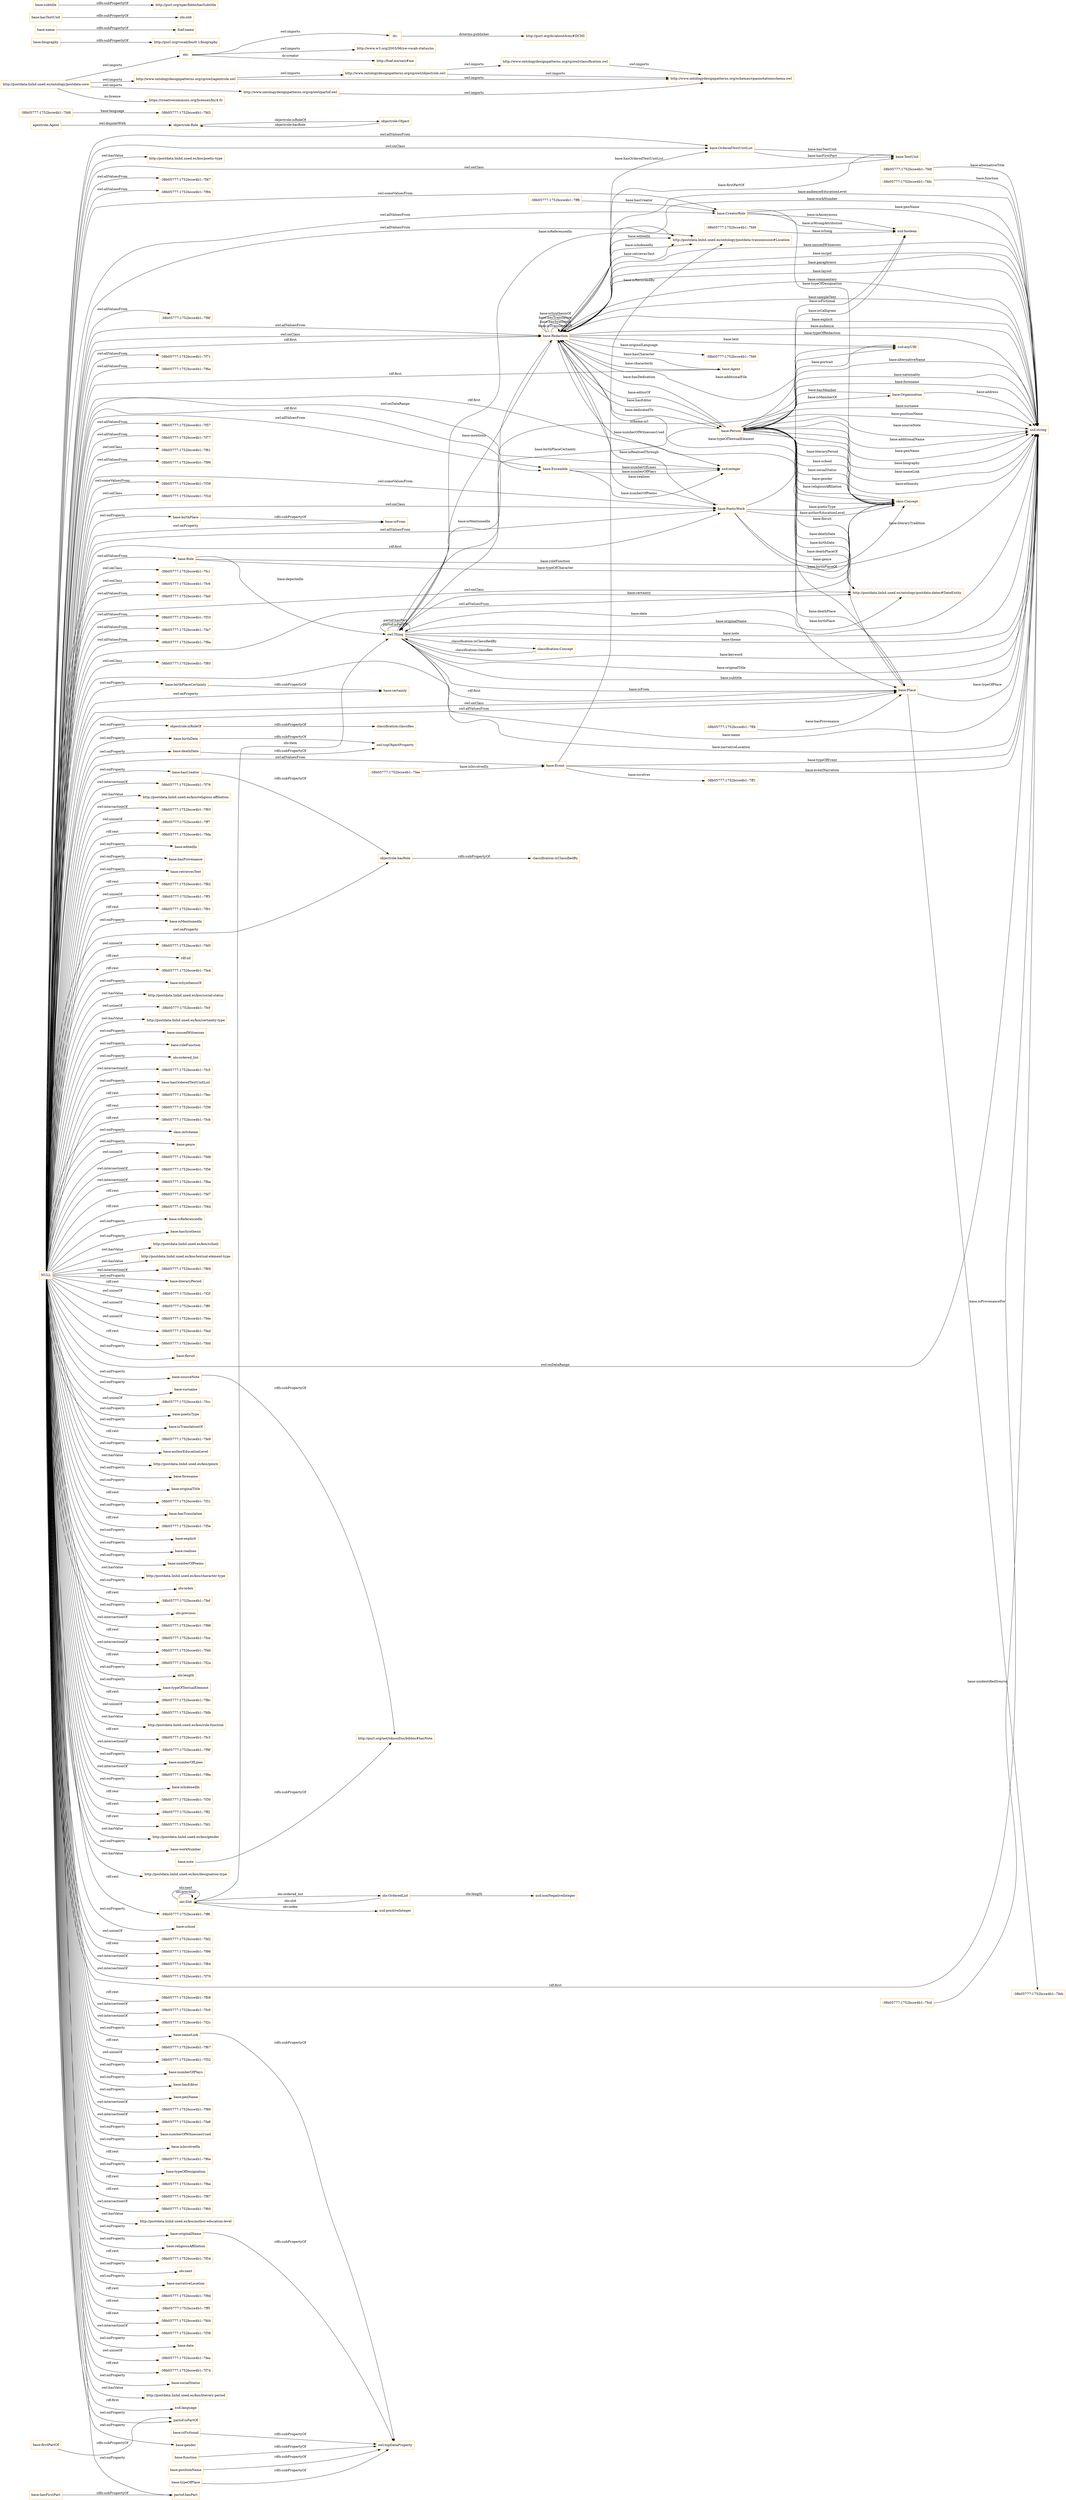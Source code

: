 digraph ar2dtool_diagram { 
rankdir=LR;
size="1501"
node [shape = rectangle, color="orange"]; "-38b05777:1752bcce4b1:-7f47" "-38b05777:1752bcce4b1:-7f94" "base:Role" "base:OrderedTextUnitList" "-38b05777:1752bcce4b1:-7f8f" "agentrole:Agent" "base:Agent" "base:CreatorRole" "base:Person" "-38b05777:1752bcce4b1:-7fee" "-38b05777:1752bcce4b1:-7ff4" "base:Organisation" "-38b05777:1752bcce4b1:-7f71" "-38b05777:1752bcce4b1:-7fcd" "-38b05777:1752bcce4b1:-7f6a" "-38b05777:1752bcce4b1:-7fdf" "base:Redaction" "base:Ensemble" "-38b05777:1752bcce4b1:-7f57" "-38b05777:1752bcce4b1:-7f77" "-38b05777:1752bcce4b1:-7feb" "-38b05777:1752bcce4b1:-7ff1" "-38b05777:1752bcce4b1:-7f61" "-38b05777:1752bcce4b1:-7fd9" "-38b05777:1752bcce4b1:-7f99" "base:TextUnit" "-38b05777:1752bcce4b1:-7ff8" "-38b05777:1752bcce4b1:-7f39" "-38b05777:1752bcce4b1:-7f2d" "-38b05777:1752bcce4b1:-7fdc" "skos:Concept" "http://postdata.linhd.uned.es/ontology/postdata-dates#DateEntity" "base:Place" "-38b05777:1752bcce4b1:-7fc1" "-38b05777:1752bcce4b1:-7fc6" "-38b05777:1752bcce4b1:-7fa0" "base:Event" "-38b05777:1752bcce4b1:-7f33" "-38b05777:1752bcce4b1:-7fa7" "-38b05777:1752bcce4b1:-7f8a" "http://postdata.linhd.uned.es/ontology/postdata-transmission#Location" "-38b05777:1752bcce4b1:-7f85" "base:PoeticWork" "-38b05777:1752bcce4b1:-7fd6" "owl:Thing" "objectrole:Role" "objectrole:Object" "olo:Slot" "olo:OrderedList" "classification:Concept" ; /*classes style*/
	"base:deathDate" -> "owl:topObjectProperty" [ label = "rdfs:subPropertyOf" ];
	"http://www.ontologydesignpatterns.org/cp/owl/objectrole.owl" -> "http://www.ontologydesignpatterns.org/cp/owl/classification.owl" [ label = "owl:imports" ];
	"http://www.ontologydesignpatterns.org/cp/owl/objectrole.owl" -> "http://www.ontologydesignpatterns.org/schemas/cpannotationschema.owl" [ label = "owl:imports" ];
	"http://www.ontologydesignpatterns.org/cp/owl/classification.owl" -> "http://www.ontologydesignpatterns.org/schemas/cpannotationschema.owl" [ label = "owl:imports" ];
	"base:firstPartOf" -> "partof:isPartOf" [ label = "rdfs:subPropertyOf" ];
	"agentrole:Agent" -> "objectrole:Role" [ label = "owl:disjointWith" ];
	"dc:" -> "http://purl.org/dc/aboutdcmi#DCMI" [ label = "dcterms:publisher" ];
	"olo:" -> "http://www.w3.org/2003/06/sw-vocab-status/ns" [ label = "owl:imports" ];
	"olo:" -> "dc:" [ label = "owl:imports" ];
	"olo:" -> "http://foaf.me/zazi#me" [ label = "dc:creator" ];
	"base:birthPlaceCertainty" -> "base:certainty" [ label = "rdfs:subPropertyOf" ];
	"base:biography" -> "http://purl.org/vocab/bio/0.1/biography" [ label = "rdfs:subPropertyOf" ];
	"objectrole:isRoleOf" -> "classification:classifies" [ label = "rdfs:subPropertyOf" ];
	"base:nameLink" -> "owl:topDataProperty" [ label = "rdfs:subPropertyOf" ];
	"base:sourceNote" -> "http://purl.org/net/nknouf/ns/bibtex#hasNote" [ label = "rdfs:subPropertyOf" ];
	"base:name" -> "foaf:name" [ label = "rdfs:subPropertyOf" ];
	"base:hasTextUnit" -> "olo:slot" [ label = "rdfs:subPropertyOf" ];
	"NULL" -> "-38b05777:1752bcce4b1:-7f76" [ label = "owl:intersectionOf" ];
	"NULL" -> "http://postdata.linhd.uned.es/kos/religious-affiliation" [ label = "owl:hasValue" ];
	"NULL" -> "-38b05777:1752bcce4b1:-7f93" [ label = "owl:intersectionOf" ];
	"NULL" -> "-38b05777:1752bcce4b1:-7ff7" [ label = "owl:unionOf" ];
	"NULL" -> "base:PoeticWork" [ label = "owl:allValuesFrom" ];
	"NULL" -> "base:CreatorRole" [ label = "owl:someValuesFrom" ];
	"NULL" -> "-38b05777:1752bcce4b1:-7fda" [ label = "rdf:rest" ];
	"NULL" -> "base:editedIn" [ label = "owl:onProperty" ];
	"NULL" -> "base:Place" [ label = "rdf:first" ];
	"NULL" -> "base:hasProvenance" [ label = "owl:onProperty" ];
	"NULL" -> "base:retrievesText" [ label = "owl:onProperty" ];
	"NULL" -> "-38b05777:1752bcce4b1:-7f82" [ label = "rdf:rest" ];
	"NULL" -> "base:PoeticWork" [ label = "rdf:first" ];
	"NULL" -> "-38b05777:1752bcce4b1:-7ff3" [ label = "owl:unionOf" ];
	"NULL" -> "-38b05777:1752bcce4b1:-7f91" [ label = "rdf:rest" ];
	"NULL" -> "base:isMentionedIn" [ label = "owl:onProperty" ];
	"NULL" -> "base:birthDate" [ label = "owl:onProperty" ];
	"NULL" -> "-38b05777:1752bcce4b1:-7fd5" [ label = "owl:unionOf" ];
	"NULL" -> "rdf:nil" [ label = "rdf:rest" ];
	"NULL" -> "-38b05777:1752bcce4b1:-7fa4" [ label = "rdf:rest" ];
	"NULL" -> "base:isSynthesisOf" [ label = "owl:onProperty" ];
	"NULL" -> "http://postdata.linhd.uned.es/kos/social-status" [ label = "owl:hasValue" ];
	"NULL" -> "base:birthPlaceCertainty" [ label = "owl:onProperty" ];
	"NULL" -> "-38b05777:1752bcce4b1:-7fcf" [ label = "owl:unionOf" ];
	"NULL" -> "http://postdata.linhd.uned.es/kos/certainty-type" [ label = "owl:hasValue" ];
	"NULL" -> "base:unusedWitnesses" [ label = "owl:onProperty" ];
	"NULL" -> "objectrole:isRoleOf" [ label = "owl:onProperty" ];
	"NULL" -> "base:roleFunction" [ label = "owl:onProperty" ];
	"NULL" -> "partof:isPartOf" [ label = "owl:onProperty" ];
	"NULL" -> "olo:ordered_list" [ label = "owl:onProperty" ];
	"NULL" -> "-38b05777:1752bcce4b1:-7fc5" [ label = "owl:intersectionOf" ];
	"NULL" -> "base:hasOrderedTextUnitList" [ label = "owl:onProperty" ];
	"NULL" -> "-38b05777:1752bcce4b1:-7fc6" [ label = "owl:onClass" ];
	"NULL" -> "-38b05777:1752bcce4b1:-7fec" [ label = "rdf:rest" ];
	"NULL" -> "-38b05777:1752bcce4b1:-7f36" [ label = "rdf:rest" ];
	"NULL" -> "-38b05777:1752bcce4b1:-7fcb" [ label = "rdf:rest" ];
	"NULL" -> "base:Role" [ label = "owl:allValuesFrom" ];
	"NULL" -> "skos:inScheme" [ label = "owl:onProperty" ];
	"NULL" -> "base:genre" [ label = "owl:onProperty" ];
	"NULL" -> "-38b05777:1752bcce4b1:-7fd8" [ label = "owl:unionOf" ];
	"NULL" -> "base:OrderedTextUnitList" [ label = "owl:allValuesFrom" ];
	"NULL" -> "-38b05777:1752bcce4b1:-7f56" [ label = "owl:intersectionOf" ];
	"NULL" -> "-38b05777:1752bcce4b1:-7fba" [ label = "owl:intersectionOf" ];
	"NULL" -> "-38b05777:1752bcce4b1:-7fd7" [ label = "rdf:rest" ];
	"NULL" -> "base:CreatorRole" [ label = "owl:allValuesFrom" ];
	"NULL" -> "http://postdata.linhd.uned.es/ontology/postdata-dates#DateEntity" [ label = "owl:onClass" ];
	"NULL" -> "base:Ensemble" [ label = "owl:allValuesFrom" ];
	"NULL" -> "-38b05777:1752bcce4b1:-7f44" [ label = "rdf:rest" ];
	"NULL" -> "base:isReferencedIn" [ label = "owl:onProperty" ];
	"NULL" -> "base:hasSynthesis" [ label = "owl:onProperty" ];
	"NULL" -> "base:Agent" [ label = "rdf:first" ];
	"NULL" -> "http://postdata.linhd.uned.es/kos/school" [ label = "owl:hasValue" ];
	"NULL" -> "skos:Concept" [ label = "rdf:first" ];
	"NULL" -> "http://postdata.linhd.uned.es/kos/textual-element-type" [ label = "owl:hasValue" ];
	"NULL" -> "-38b05777:1752bcce4b1:-7f69" [ label = "owl:intersectionOf" ];
	"NULL" -> "base:literaryPeriod" [ label = "owl:onProperty" ];
	"NULL" -> "-38b05777:1752bcce4b1:-7f2f" [ label = "rdf:rest" ];
	"NULL" -> "-38b05777:1752bcce4b1:-7ff0" [ label = "owl:unionOf" ];
	"NULL" -> "-38b05777:1752bcce4b1:-7fde" [ label = "owl:unionOf" ];
	"NULL" -> "-38b05777:1752bcce4b1:-7fed" [ label = "owl:unionOf" ];
	"NULL" -> "-38b05777:1752bcce4b1:-7fdd" [ label = "rdf:rest" ];
	"NULL" -> "base:floruit" [ label = "owl:onProperty" ];
	"NULL" -> "xsd:string" [ label = "owl:onDataRange" ];
	"NULL" -> "base:surname" [ label = "owl:onProperty" ];
	"NULL" -> "-38b05777:1752bcce4b1:-7fcc" [ label = "owl:unionOf" ];
	"NULL" -> "base:poeticType" [ label = "owl:onProperty" ];
	"NULL" -> "base:isTranslationOf" [ label = "owl:onProperty" ];
	"NULL" -> "-38b05777:1752bcce4b1:-7fe9" [ label = "rdf:rest" ];
	"NULL" -> "base:authorEducationLevel" [ label = "owl:onProperty" ];
	"NULL" -> "http://postdata.linhd.uned.es/kos/genre" [ label = "owl:hasValue" ];
	"NULL" -> "base:forename" [ label = "owl:onProperty" ];
	"NULL" -> "base:originalTitle" [ label = "owl:onProperty" ];
	"NULL" -> "-38b05777:1752bcce4b1:-7f31" [ label = "rdf:rest" ];
	"NULL" -> "base:hasTranslation" [ label = "owl:onProperty" ];
	"NULL" -> "-38b05777:1752bcce4b1:-7f5e" [ label = "rdf:rest" ];
	"NULL" -> "-38b05777:1752bcce4b1:-7fa7" [ label = "owl:allValuesFrom" ];
	"NULL" -> "base:Redaction" [ label = "owl:allValuesFrom" ];
	"NULL" -> "base:explicit" [ label = "owl:onProperty" ];
	"NULL" -> "-38b05777:1752bcce4b1:-7fc1" [ label = "owl:onClass" ];
	"NULL" -> "base:realises" [ label = "owl:onProperty" ];
	"NULL" -> "base:numberOfPoems" [ label = "owl:onProperty" ];
	"NULL" -> "base:PoeticWork" [ label = "owl:someValuesFrom" ];
	"NULL" -> "http://postdata.linhd.uned.es/kos/character-type" [ label = "owl:hasValue" ];
	"NULL" -> "olo:index" [ label = "owl:onProperty" ];
	"NULL" -> "-38b05777:1752bcce4b1:-7fef" [ label = "rdf:rest" ];
	"NULL" -> "olo:previous" [ label = "owl:onProperty" ];
	"NULL" -> "-38b05777:1752bcce4b1:-7f98" [ label = "owl:intersectionOf" ];
	"NULL" -> "-38b05777:1752bcce4b1:-7fce" [ label = "rdf:rest" ];
	"NULL" -> "-38b05777:1752bcce4b1:-7f46" [ label = "owl:intersectionOf" ];
	"NULL" -> "-38b05777:1752bcce4b1:-7f2a" [ label = "rdf:rest" ];
	"NULL" -> "base:PoeticWork" [ label = "owl:onClass" ];
	"NULL" -> "xsd:string" [ label = "rdf:first" ];
	"NULL" -> "olo:length" [ label = "owl:onProperty" ];
	"NULL" -> "base:typeOfTextualElement" [ label = "owl:onProperty" ];
	"NULL" -> "-38b05777:1752bcce4b1:-7f8c" [ label = "rdf:rest" ];
	"NULL" -> "-38b05777:1752bcce4b1:-7fdb" [ label = "owl:unionOf" ];
	"NULL" -> "http://postdata.linhd.uned.es/kos/role-function" [ label = "owl:hasValue" ];
	"NULL" -> "-38b05777:1752bcce4b1:-7fc3" [ label = "rdf:rest" ];
	"NULL" -> "-38b05777:1752bcce4b1:-7f9f" [ label = "owl:intersectionOf" ];
	"NULL" -> "base:numberOfLines" [ label = "owl:onProperty" ];
	"NULL" -> "-38b05777:1752bcce4b1:-7f8e" [ label = "owl:intersectionOf" ];
	"NULL" -> "base:isIndexedIn" [ label = "owl:onProperty" ];
	"NULL" -> "-38b05777:1752bcce4b1:-7f77" [ label = "owl:allValuesFrom" ];
	"NULL" -> "-38b05777:1752bcce4b1:-7f30" [ label = "rdf:rest" ];
	"NULL" -> "-38b05777:1752bcce4b1:-7f57" [ label = "owl:allValuesFrom" ];
	"NULL" -> "-38b05777:1752bcce4b1:-7f47" [ label = "owl:allValuesFrom" ];
	"NULL" -> "-38b05777:1752bcce4b1:-7ff2" [ label = "rdf:rest" ];
	"NULL" -> "-38b05777:1752bcce4b1:-7fd1" [ label = "rdf:rest" ];
	"NULL" -> "-38b05777:1752bcce4b1:-7f8a" [ label = "owl:allValuesFrom" ];
	"NULL" -> "-38b05777:1752bcce4b1:-7f61" [ label = "owl:onClass" ];
	"NULL" -> "http://postdata.linhd.uned.es/kos/gender" [ label = "owl:hasValue" ];
	"NULL" -> "base:workNumber" [ label = "owl:onProperty" ];
	"NULL" -> "base:hasCreator" [ label = "owl:onProperty" ];
	"NULL" -> "http://postdata.linhd.uned.es/kos/designation-type" [ label = "owl:hasValue" ];
	"NULL" -> "base:deathDate" [ label = "owl:onProperty" ];
	"NULL" -> "-38b05777:1752bcce4b1:-7ff6" [ label = "rdf:rest" ];
	"NULL" -> "base:isFrom" [ label = "owl:onProperty" ];
	"NULL" -> "base:school" [ label = "owl:onProperty" ];
	"NULL" -> "base:Redaction" [ label = "owl:onClass" ];
	"NULL" -> "-38b05777:1752bcce4b1:-7fd2" [ label = "owl:unionOf" ];
	"NULL" -> "-38b05777:1752bcce4b1:-7f96" [ label = "rdf:rest" ];
	"NULL" -> "-38b05777:1752bcce4b1:-7f84" [ label = "owl:intersectionOf" ];
	"NULL" -> "-38b05777:1752bcce4b1:-7f70" [ label = "owl:intersectionOf" ];
	"NULL" -> "xsd:integer" [ label = "owl:onDataRange" ];
	"NULL" -> "-38b05777:1752bcce4b1:-7f71" [ label = "owl:allValuesFrom" ];
	"NULL" -> "-38b05777:1752bcce4b1:-7fb8" [ label = "rdf:rest" ];
	"NULL" -> "-38b05777:1752bcce4b1:-7fc0" [ label = "owl:intersectionOf" ];
	"NULL" -> "-38b05777:1752bcce4b1:-7f2c" [ label = "owl:intersectionOf" ];
	"NULL" -> "-38b05777:1752bcce4b1:-7f67" [ label = "rdf:rest" ];
	"NULL" -> "partof:hasPart" [ label = "owl:onProperty" ];
	"NULL" -> "objectrole:hasRole" [ label = "owl:onProperty" ];
	"NULL" -> "-38b05777:1752bcce4b1:-7f32" [ label = "owl:unionOf" ];
	"NULL" -> "-38b05777:1752bcce4b1:-7f39" [ label = "owl:someValuesFrom" ];
	"NULL" -> "base:Place" [ label = "owl:onClass" ];
	"NULL" -> "base:numberOfPlays" [ label = "owl:onProperty" ];
	"NULL" -> "-38b05777:1752bcce4b1:-7f6a" [ label = "owl:allValuesFrom" ];
	"NULL" -> "base:hasEditor" [ label = "owl:onProperty" ];
	"NULL" -> "base:penName" [ label = "owl:onProperty" ];
	"NULL" -> "-38b05777:1752bcce4b1:-7f89" [ label = "owl:intersectionOf" ];
	"NULL" -> "base:nameLink" [ label = "owl:onProperty" ];
	"NULL" -> "base:Ensemble" [ label = "rdf:first" ];
	"NULL" -> "-38b05777:1752bcce4b1:-7fa6" [ label = "owl:intersectionOf" ];
	"NULL" -> "-38b05777:1752bcce4b1:-7fa0" [ label = "owl:allValuesFrom" ];
	"NULL" -> "-38b05777:1752bcce4b1:-7f8f" [ label = "owl:allValuesFrom" ];
	"NULL" -> "base:numberOfWitnessesUsed" [ label = "owl:onProperty" ];
	"NULL" -> "base:isInvolvedIn" [ label = "owl:onProperty" ];
	"NULL" -> "-38b05777:1752bcce4b1:-7f6e" [ label = "rdf:rest" ];
	"NULL" -> "base:typeOfDesignation" [ label = "owl:onProperty" ];
	"NULL" -> "-38b05777:1752bcce4b1:-7fbe" [ label = "rdf:rest" ];
	"NULL" -> "http://postdata.linhd.uned.es/ontology/postdata-transmission#Location" [ label = "owl:allValuesFrom" ];
	"NULL" -> "-38b05777:1752bcce4b1:-7f87" [ label = "rdf:rest" ];
	"NULL" -> "base:Redaction" [ label = "rdf:first" ];
	"NULL" -> "-38b05777:1752bcce4b1:-7f99" [ label = "owl:allValuesFrom" ];
	"NULL" -> "-38b05777:1752bcce4b1:-7f60" [ label = "owl:intersectionOf" ];
	"NULL" -> "-38b05777:1752bcce4b1:-7f94" [ label = "owl:allValuesFrom" ];
	"NULL" -> "http://postdata.linhd.uned.es/kos/author-education-level" [ label = "owl:hasValue" ];
	"NULL" -> "base:originalName" [ label = "owl:onProperty" ];
	"NULL" -> "base:religiousAffiliation" [ label = "owl:onProperty" ];
	"NULL" -> "-38b05777:1752bcce4b1:-7f54" [ label = "rdf:rest" ];
	"NULL" -> "olo:next" [ label = "owl:onProperty" ];
	"NULL" -> "base:sourceNote" [ label = "owl:onProperty" ];
	"NULL" -> "base:narrativeLocation" [ label = "owl:onProperty" ];
	"NULL" -> "-38b05777:1752bcce4b1:-7f9d" [ label = "rdf:rest" ];
	"NULL" -> "-38b05777:1752bcce4b1:-7ff5" [ label = "rdf:rest" ];
	"NULL" -> "-38b05777:1752bcce4b1:-7fd4" [ label = "rdf:rest" ];
	"NULL" -> "-38b05777:1752bcce4b1:-7f38" [ label = "owl:intersectionOf" ];
	"NULL" -> "base:certainty" [ label = "owl:onProperty" ];
	"NULL" -> "base:date" [ label = "owl:onProperty" ];
	"NULL" -> "-38b05777:1752bcce4b1:-7fea" [ label = "owl:unionOf" ];
	"NULL" -> "-38b05777:1752bcce4b1:-7f74" [ label = "rdf:rest" ];
	"NULL" -> "-38b05777:1752bcce4b1:-7f33" [ label = "owl:allValuesFrom" ];
	"NULL" -> "-38b05777:1752bcce4b1:-7f85" [ label = "owl:onClass" ];
	"NULL" -> "base:TextUnit" [ label = "owl:onClass" ];
	"NULL" -> "base:Place" [ label = "owl:allValuesFrom" ];
	"NULL" -> "base:socialStatus" [ label = "owl:onProperty" ];
	"NULL" -> "http://postdata.linhd.uned.es/kos/literary-period" [ label = "owl:hasValue" ];
	"NULL" -> "http://postdata.linhd.uned.es/ontology/postdata-dates#DateEntity" [ label = "owl:allValuesFrom" ];
	"NULL" -> "xsd:language" [ label = "rdf:first" ];
	"NULL" -> "base:OrderedTextUnitList" [ label = "owl:onClass" ];
	"NULL" -> "base:gender" [ label = "owl:onProperty" ];
	"NULL" -> "http://postdata.linhd.uned.es/kos/poetic-type" [ label = "owl:hasValue" ];
	"NULL" -> "-38b05777:1752bcce4b1:-7f2d" [ label = "owl:onClass" ];
	"NULL" -> "base:Event" [ label = "owl:allValuesFrom" ];
	"NULL" -> "base:birthPlace" [ label = "owl:onProperty" ];
	"base:hasFirstPart" -> "partof:hasPart" [ label = "rdfs:subPropertyOf" ];
	"base:hasCreator" -> "objectrole:hasRole" [ label = "rdfs:subPropertyOf" ];
	"base:birthPlace" -> "base:isFrom" [ label = "rdfs:subPropertyOf" ];
	"http://www.ontologydesignpatterns.org/cp/owl/agentrole.owl" -> "http://www.ontologydesignpatterns.org/cp/owl/objectrole.owl" [ label = "owl:imports" ];
	"http://www.ontologydesignpatterns.org/cp/owl/agentrole.owl" -> "http://www.ontologydesignpatterns.org/schemas/cpannotationschema.owl" [ label = "owl:imports" ];
	"base:isFictional" -> "owl:topDataProperty" [ label = "rdfs:subPropertyOf" ];
	"base:subtitle" -> "http://purl.org/spar/fabio/hasSubtitle" [ label = "rdfs:subPropertyOf" ];
	"base:function" -> "owl:topDataProperty" [ label = "rdfs:subPropertyOf" ];
	"base:originalName" -> "owl:topDataProperty" [ label = "rdfs:subPropertyOf" ];
	"http://www.ontologydesignpatterns.org/cp/owl/partof.owl" -> "http://www.ontologydesignpatterns.org/schemas/cpannotationschema.owl" [ label = "owl:imports" ];
	"http://postdata.linhd.uned.es/ontology/postdata-core" -> "https://creativecommons.org/licenses/by/4.0/" [ label = "ns:license" ];
	"http://postdata.linhd.uned.es/ontology/postdata-core" -> "http://www.ontologydesignpatterns.org/cp/owl/partof.owl" [ label = "owl:imports" ];
	"http://postdata.linhd.uned.es/ontology/postdata-core" -> "http://www.ontologydesignpatterns.org/cp/owl/agentrole.owl" [ label = "owl:imports" ];
	"http://postdata.linhd.uned.es/ontology/postdata-core" -> "olo:" [ label = "owl:imports" ];
	"base:note" -> "http://purl.org/net/nknouf/ns/bibtex#hasNote" [ label = "rdfs:subPropertyOf" ];
	"base:birthDate" -> "owl:topObjectProperty" [ label = "rdfs:subPropertyOf" ];
	"base:positionName" -> "owl:topDataProperty" [ label = "rdfs:subPropertyOf" ];
	"objectrole:hasRole" -> "classification:isClassifiedBy" [ label = "rdfs:subPropertyOf" ];
	"base:typeOfPlace" -> "owl:topDataProperty" [ label = "rdfs:subPropertyOf" ];
	"base:Redaction" -> "owl:Thing" [ label = "base:mentions" ];
	"base:Person" -> "xsd:boolean" [ label = "base:isFictional" ];
	"owl:Thing" -> "xsd:string" [ label = "base:narrativeLocation" ];
	"base:CreatorRole" -> "xsd:string" [ label = "base:penName" ];
	"base:Person" -> "base:Place" [ label = "base:deathPlace" ];
	"base:Ensemble" -> "xsd:integer" [ label = "base:numberOfLines" ];
	"base:Redaction" -> "xsd:string" [ label = "base:audienceEducationLevel" ];
	"base:Event" -> "xsd:string" [ label = "base:eventNarration" ];
	"base:Redaction" -> "xsd:string" [ label = "base:workNumber" ];
	"owl:Thing" -> "xsd:string" [ label = "base:originalName" ];
	"base:OrderedTextUnitList" -> "base:TextUnit" [ label = "base:hasTextUnit" ];
	"base:Redaction" -> "base:Person" [ label = "base:hasEditor" ];
	"olo:Slot" -> "olo:Slot" [ label = "olo:previous" ];
	"base:Redaction" -> "xsd:string" [ label = "base:unusedWitnesses" ];
	"base:Place" -> "base:Person" [ label = "base:deathPlaceOf" ];
	"base:Person" -> "http://postdata.linhd.uned.es/ontology/postdata-dates#DateEntity" [ label = "base:floruit" ];
	"base:Person" -> "xsd:string" [ label = "base:surname" ];
	"base:Person" -> "xsd:string" [ label = "base:positionName" ];
	"classification:Concept" -> "owl:Thing" [ label = "classification:classifies" ];
	"-38b05777:1752bcce4b1:-7ff8" -> "base:CreatorRole" [ label = "base:hasCreator" ];
	"base:Redaction" -> "xsd:string" [ label = "base:paraphrasis" ];
	"base:Person" -> "base:Redaction" [ label = "base:hasDedication" ];
	"base:Event" -> "xsd:string" [ label = "base:typeOfEvent" ];
	"base:Person" -> "http://postdata.linhd.uned.es/ontology/postdata-dates#DateEntity" [ label = "base:deathDate" ];
	"base:Person" -> "base:Place" [ label = "base:birthPlace" ];
	"base:Event" -> "http://postdata.linhd.uned.es/ontology/postdata-transmission#Location" [ label = "base:isRecordedBy" ];
	"base:CreatorRole" -> "xsd:boolean" [ label = "base:isAnonymous" ];
	"base:Redaction" -> "base:Agent" [ label = "base:hasCharacter" ];
	"base:Redaction" -> "xsd:anyURI" [ label = "base:text" ];
	"base:Redaction" -> "xsd:anyURI" [ label = "base:additionalFile" ];
	"base:Person" -> "base:Organisation" [ label = "base:isMemberOf" ];
	"base:Redaction" -> "xsd:string" [ label = "base:layout" ];
	"base:PoeticWork" -> "xsd:boolean" [ label = "base:isCalligram" ];
	"olo:Slot" -> "olo:OrderedList" [ label = "olo:ordered_list" ];
	"base:Redaction" -> "http://postdata.linhd.uned.es/ontology/postdata-transmission#Location" [ label = "base:editedIn" ];
	"base:Redaction" -> "skos:Concept" [ label = "base:typeOfTextualElement" ];
	"olo:OrderedList" -> "xsd:nonNegativeInteger" [ label = "olo:length" ];
	"-38b05777:1752bcce4b1:-7fee" -> "base:Event" [ label = "base:isInvolvedIn" ];
	"base:PoeticWork" -> "base:Redaction" [ label = "base:isRealisedThrough" ];
	"base:Redaction" -> "base:PoeticWork" [ label = "base:realises" ];
	"base:Person" -> "skos:Concept" [ label = "base:religiousAffiliation" ];
	"base:Person" -> "xsd:string" [ label = "base:sourceNote" ];
	"base:Redaction" -> "xsd:string" [ label = "base:sampleText" ];
	"base:Redaction" -> "xsd:string" [ label = "base:incipit" ];
	"base:Person" -> "http://postdata.linhd.uned.es/ontology/postdata-dates#DateEntity" [ label = "base:birthDate" ];
	"base:Person" -> "owl:Thing" [ label = "base:birthPlaceCertainty" ];
	"base:Person" -> "skos:Concept" [ label = "base:literaryPeriod" ];
	"base:Person" -> "xsd:string" [ label = "base:additionalName" ];
	"base:Person" -> "xsd:string" [ label = "base:genName" ];
	"base:Person" -> "base:Redaction" [ label = "base:editorOf" ];
	"base:CreatorRole" -> "skos:Concept" [ label = "base:typeOfDesignation" ];
	"base:Person" -> "xsd:string" [ label = "base:biography" ];
	"base:Redaction" -> "base:Redaction" [ label = "base:isTranslationOf" ];
	"owl:Thing" -> "skos:Concept" [ label = "base:certainty" ];
	"base:Redaction" -> "base:Redaction" [ label = "base:hasSynthesis" ];
	"olo:OrderedList" -> "olo:Slot" [ label = "olo:slot" ];
	"base:Person" -> "skos:Concept" [ label = "base:school" ];
	"olo:Slot" -> "olo:Slot" [ label = "olo:next" ];
	"owl:Thing" -> "xsd:anyURI" [ label = "schema:url" ];
	"owl:Thing" -> "http://postdata.linhd.uned.es/ontology/postdata-transmission#Location" [ label = "base:isReferencedIn" ];
	"base:PoeticWork" -> "xsd:string" [ label = "base:literaryTradition" ];
	"owl:Thing" -> "xsd:string" [ label = "base:note" ];
	"-38b05777:1752bcce4b1:-7fcd" -> "xsd:string" [ label = "base:unidentifiedSource" ];
	"owl:Thing" -> "xsd:string" [ label = "base:theme" ];
	"base:Event" -> "-38b05777:1752bcce4b1:-7ff1" [ label = "base:involves" ];
	"base:Role" -> "skos:Concept" [ label = "base:roleFunction" ];
	"base:PoeticWork" -> "skos:Concept" [ label = "base:poeticType" ];
	"olo:Slot" -> "owl:Thing" [ label = "olo:item" ];
	"base:Place" -> "xsd:string" [ label = "base:typeOfPlace" ];
	"-38b05777:1752bcce4b1:-7fd9" -> "xsd:boolean" [ label = "base:isSong" ];
	"base:Person" -> "xsd:string" [ label = "base:nameLink" ];
	"base:Ensemble" -> "xsd:integer" [ label = "base:numberOfPlays" ];
	"base:Place" -> "base:Person" [ label = "base:birthPlaceOf" ];
	"base:Redaction" -> "http://postdata.linhd.uned.es/ontology/postdata-transmission#Location" [ label = "base:isIndexedIn" ];
	"base:Person" -> "xsd:string" [ label = "base:ethnicity" ];
	"owl:Thing" -> "xsd:string" [ label = "base:keyword" ];
	"base:Redaction" -> "xsd:string" [ label = "base:commentary" ];
	"base:Redaction" -> "base:OrderedTextUnitList" [ label = "base:hasOrderedTextUnitList" ];
	"owl:Thing" -> "xsd:string" [ label = "base:originalTitle" ];
	"base:Person" -> "skos:Concept" [ label = "base:socialStatus" ];
	"owl:Thing" -> "classification:Concept" [ label = "classification:isClassifiedBy" ];
	"owl:Thing" -> "owl:Thing" [ label = "partof:isPartOf" ];
	"olo:Slot" -> "xsd:positiveInteger" [ label = "olo:index" ];
	"-38b05777:1752bcce4b1:-7fdc" -> "xsd:string" [ label = "base:function" ];
	"base:PoeticWork" -> "skos:Concept" [ label = "base:authorEducationLevel" ];
	"owl:Thing" -> "base:Place" [ label = "base:isFrom" ];
	"base:Redaction" -> "base:Redaction" [ label = "base:hasTranslation" ];
	"base:CreatorRole" -> "xsd:boolean" [ label = "base:isWrongAttribution" ];
	"owl:Thing" -> "http://postdata.linhd.uned.es/ontology/postdata-dates#DateEntity" [ label = "base:date" ];
	"base:TextUnit" -> "base:Redaction" [ label = "base:firstPartOf" ];
	"base:Person" -> "xsd:string" [ label = "base:alternativeName" ];
	"objectrole:Object" -> "objectrole:Role" [ label = "objectrole:hasRole" ];
	"-38b05777:1752bcce4b1:-7ff4" -> "base:Place" [ label = "base:hasProvenance" ];
	"base:Person" -> "xsd:string" [ label = "base:nationality" ];
	"owl:Thing" -> "base:Redaction" [ label = "base:isMentionedIn" ];
	"base:OrderedTextUnitList" -> "base:TextUnit" [ label = "base:hasFirstPart" ];
	"base:Person" -> "xsd:anyURI" [ label = "base:portrait" ];
	"-38b05777:1752bcce4b1:-7fdf" -> "xsd:string" [ label = "base:alternativeTitle" ];
	"base:Organisation" -> "xsd:string" [ label = "base:address" ];
	"base:Role" -> "skos:Concept" [ label = "base:typeOfCharacter" ];
	"base:Organisation" -> "base:Person" [ label = "base:hasMember" ];
	"base:Place" -> "-38b05777:1752bcce4b1:-7feb" [ label = "base:isProvenanceFor" ];
	"base:Redaction" -> "xsd:string" [ label = "base:explicit" ];
	"owl:Thing" -> "xsd:string" [ label = "base:subtitle" ];
	"base:Redaction" -> "http://postdata.linhd.uned.es/ontology/postdata-transmission#Location" [ label = "base:retrievesText" ];
	"base:Person" -> "skos:Concept" [ label = "base:gender" ];
	"base:PoeticWork" -> "skos:Concept" [ label = "base:genre" ];
	"owl:Thing" -> "xsd:string" [ label = "base:name" ];
	"base:Redaction" -> "base:Person" [ label = "base:dedicatedTo" ];
	"base:Person" -> "xsd:string" [ label = "base:forename" ];
	"base:Redaction" -> "xsd:string" [ label = "base:audience" ];
	"base:Ensemble" -> "xsd:integer" [ label = "base:numberOfPoems" ];
	"base:Redaction" -> "xsd:string" [ label = "base:typeOfRedaction" ];
	"base:Redaction" -> "xsd:integer" [ label = "base:numberOfWitnessesUsed" ];
	"base:Redaction" -> "-38b05777:1752bcce4b1:-7fd0" [ label = "base:originalLanguage" ];
	"owl:Thing" -> "owl:Thing" [ label = "partof:hasPart" ];
	"base:Role" -> "owl:Thing" [ label = "base:depictedIn" ];
	"base:Agent" -> "base:Redaction" [ label = "base:characterIn" ];
	"-38b05777:1752bcce4b1:-7fd6" -> "-38b05777:1752bcce4b1:-7fd3" [ label = "base:language" ];
	"objectrole:Role" -> "objectrole:Object" [ label = "objectrole:isRoleOf" ];
	"base:Redaction" -> "base:Redaction" [ label = "base:isSynthesisOf" ];

}
